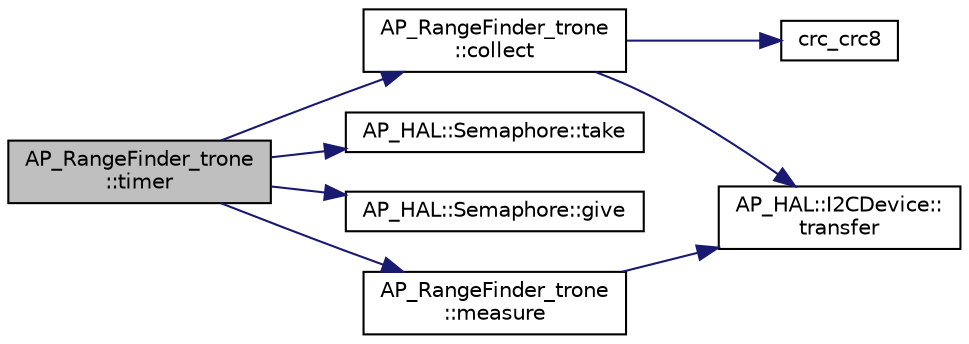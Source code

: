 digraph "AP_RangeFinder_trone::timer"
{
 // INTERACTIVE_SVG=YES
  edge [fontname="Helvetica",fontsize="10",labelfontname="Helvetica",labelfontsize="10"];
  node [fontname="Helvetica",fontsize="10",shape=record];
  rankdir="LR";
  Node1 [label="AP_RangeFinder_trone\l::timer",height=0.2,width=0.4,color="black", fillcolor="grey75", style="filled", fontcolor="black"];
  Node1 -> Node2 [color="midnightblue",fontsize="10",style="solid",fontname="Helvetica"];
  Node2 [label="AP_RangeFinder_trone\l::collect",height=0.2,width=0.4,color="black", fillcolor="white", style="filled",URL="$classAP__RangeFinder__trone.html#a5c5bcc4a245bbadcf183d28bbe724a55"];
  Node2 -> Node3 [color="midnightblue",fontsize="10",style="solid",fontname="Helvetica"];
  Node3 [label="AP_HAL::I2CDevice::\ltransfer",height=0.2,width=0.4,color="black", fillcolor="white", style="filled",URL="$classAP__HAL_1_1I2CDevice.html#a2e581ddc9b02eb73ad2fdf488fe8dc86"];
  Node2 -> Node4 [color="midnightblue",fontsize="10",style="solid",fontname="Helvetica"];
  Node4 [label="crc_crc8",height=0.2,width=0.4,color="black", fillcolor="white", style="filled",URL="$crc_8cpp.html#aff40866c4e8dcc38f5a6114281f58e23"];
  Node1 -> Node5 [color="midnightblue",fontsize="10",style="solid",fontname="Helvetica"];
  Node5 [label="AP_HAL::Semaphore::take",height=0.2,width=0.4,color="black", fillcolor="white", style="filled",URL="$classAP__HAL_1_1Semaphore.html#abd3a0affad8bb211981a979f30386589"];
  Node1 -> Node6 [color="midnightblue",fontsize="10",style="solid",fontname="Helvetica"];
  Node6 [label="AP_HAL::Semaphore::give",height=0.2,width=0.4,color="black", fillcolor="white", style="filled",URL="$classAP__HAL_1_1Semaphore.html#afcdbf03d5bea9d83037acc93bfaea7ce"];
  Node1 -> Node7 [color="midnightblue",fontsize="10",style="solid",fontname="Helvetica"];
  Node7 [label="AP_RangeFinder_trone\l::measure",height=0.2,width=0.4,color="black", fillcolor="white", style="filled",URL="$classAP__RangeFinder__trone.html#ae1c90edf21bf8b1630319198715dbbd1"];
  Node7 -> Node3 [color="midnightblue",fontsize="10",style="solid",fontname="Helvetica"];
}
